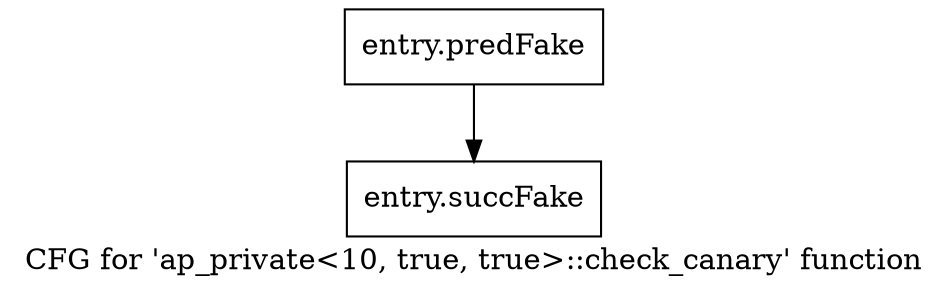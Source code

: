 digraph "CFG for 'ap_private\<10, true, true\>::check_canary' function" {
	label="CFG for 'ap_private\<10, true, true\>::check_canary' function";

	Node0x3b61b20 [shape=record,filename="",linenumber="",label="{entry.predFake}"];
	Node0x3b61b20 -> Node0x3e9d050[ callList="" memoryops="" filename="/tools/Xilinx/Vitis_HLS/2022.1/include/etc/ap_private.h" execusionnum="3200"];
	Node0x3e9d050 [shape=record,filename="/tools/Xilinx/Vitis_HLS/2022.1/include/etc/ap_private.h",linenumber="1430",label="{entry.succFake}"];
}
